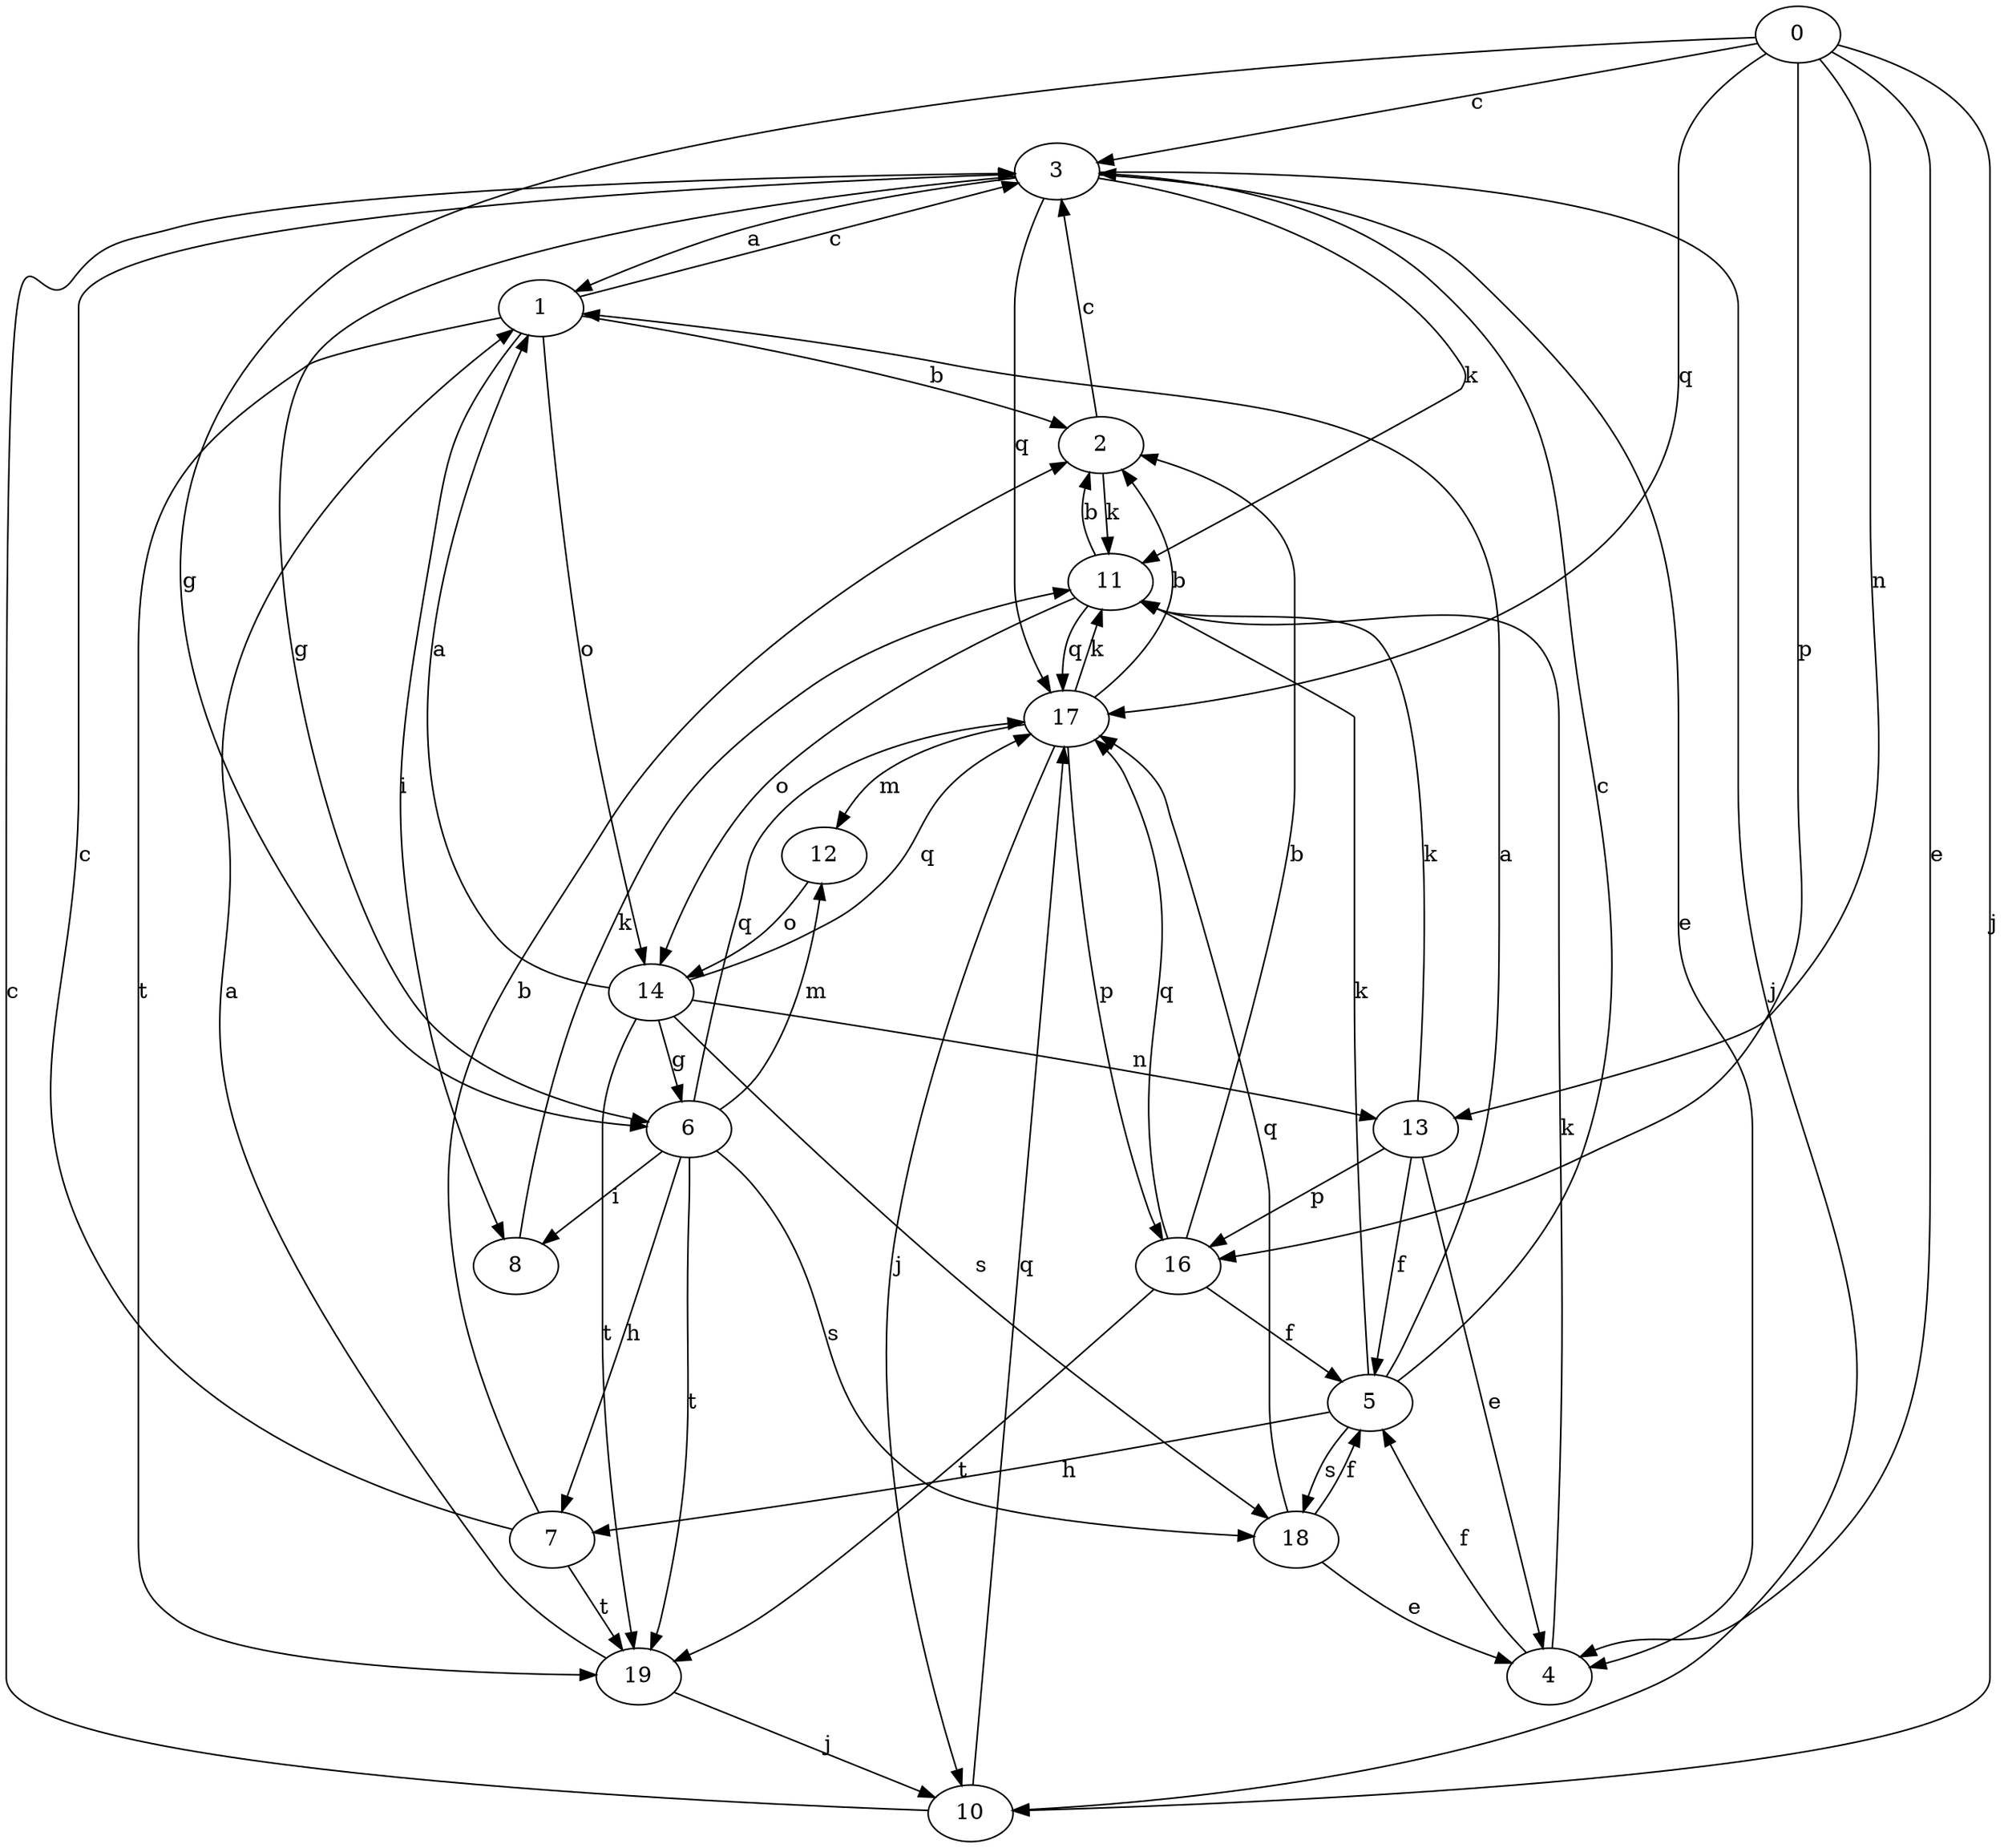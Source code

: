 strict digraph  {
0;
1;
2;
3;
4;
5;
6;
7;
8;
10;
11;
12;
13;
14;
16;
17;
18;
19;
0 -> 3  [label=c];
0 -> 4  [label=e];
0 -> 6  [label=g];
0 -> 10  [label=j];
0 -> 13  [label=n];
0 -> 16  [label=p];
0 -> 17  [label=q];
1 -> 2  [label=b];
1 -> 3  [label=c];
1 -> 8  [label=i];
1 -> 14  [label=o];
1 -> 19  [label=t];
2 -> 3  [label=c];
2 -> 11  [label=k];
3 -> 1  [label=a];
3 -> 4  [label=e];
3 -> 6  [label=g];
3 -> 10  [label=j];
3 -> 11  [label=k];
3 -> 17  [label=q];
4 -> 5  [label=f];
4 -> 11  [label=k];
5 -> 1  [label=a];
5 -> 3  [label=c];
5 -> 7  [label=h];
5 -> 11  [label=k];
5 -> 18  [label=s];
6 -> 7  [label=h];
6 -> 8  [label=i];
6 -> 12  [label=m];
6 -> 17  [label=q];
6 -> 18  [label=s];
6 -> 19  [label=t];
7 -> 2  [label=b];
7 -> 3  [label=c];
7 -> 19  [label=t];
8 -> 11  [label=k];
10 -> 3  [label=c];
10 -> 17  [label=q];
11 -> 2  [label=b];
11 -> 14  [label=o];
11 -> 17  [label=q];
12 -> 14  [label=o];
13 -> 4  [label=e];
13 -> 5  [label=f];
13 -> 11  [label=k];
13 -> 16  [label=p];
14 -> 1  [label=a];
14 -> 6  [label=g];
14 -> 13  [label=n];
14 -> 17  [label=q];
14 -> 18  [label=s];
14 -> 19  [label=t];
16 -> 2  [label=b];
16 -> 5  [label=f];
16 -> 17  [label=q];
16 -> 19  [label=t];
17 -> 2  [label=b];
17 -> 10  [label=j];
17 -> 11  [label=k];
17 -> 12  [label=m];
17 -> 16  [label=p];
18 -> 4  [label=e];
18 -> 5  [label=f];
18 -> 17  [label=q];
19 -> 1  [label=a];
19 -> 10  [label=j];
}
